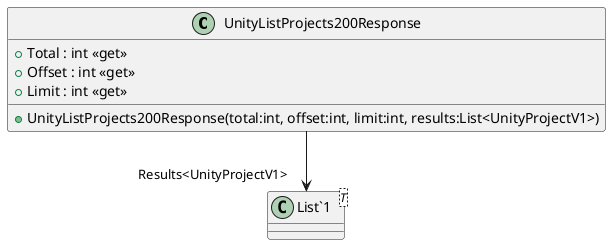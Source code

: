 @startuml
class UnityListProjects200Response {
    + UnityListProjects200Response(total:int, offset:int, limit:int, results:List<UnityProjectV1>)
    + Total : int <<get>>
    + Offset : int <<get>>
    + Limit : int <<get>>
}
class "List`1"<T> {
}
UnityListProjects200Response --> "Results<UnityProjectV1>" "List`1"
@enduml
